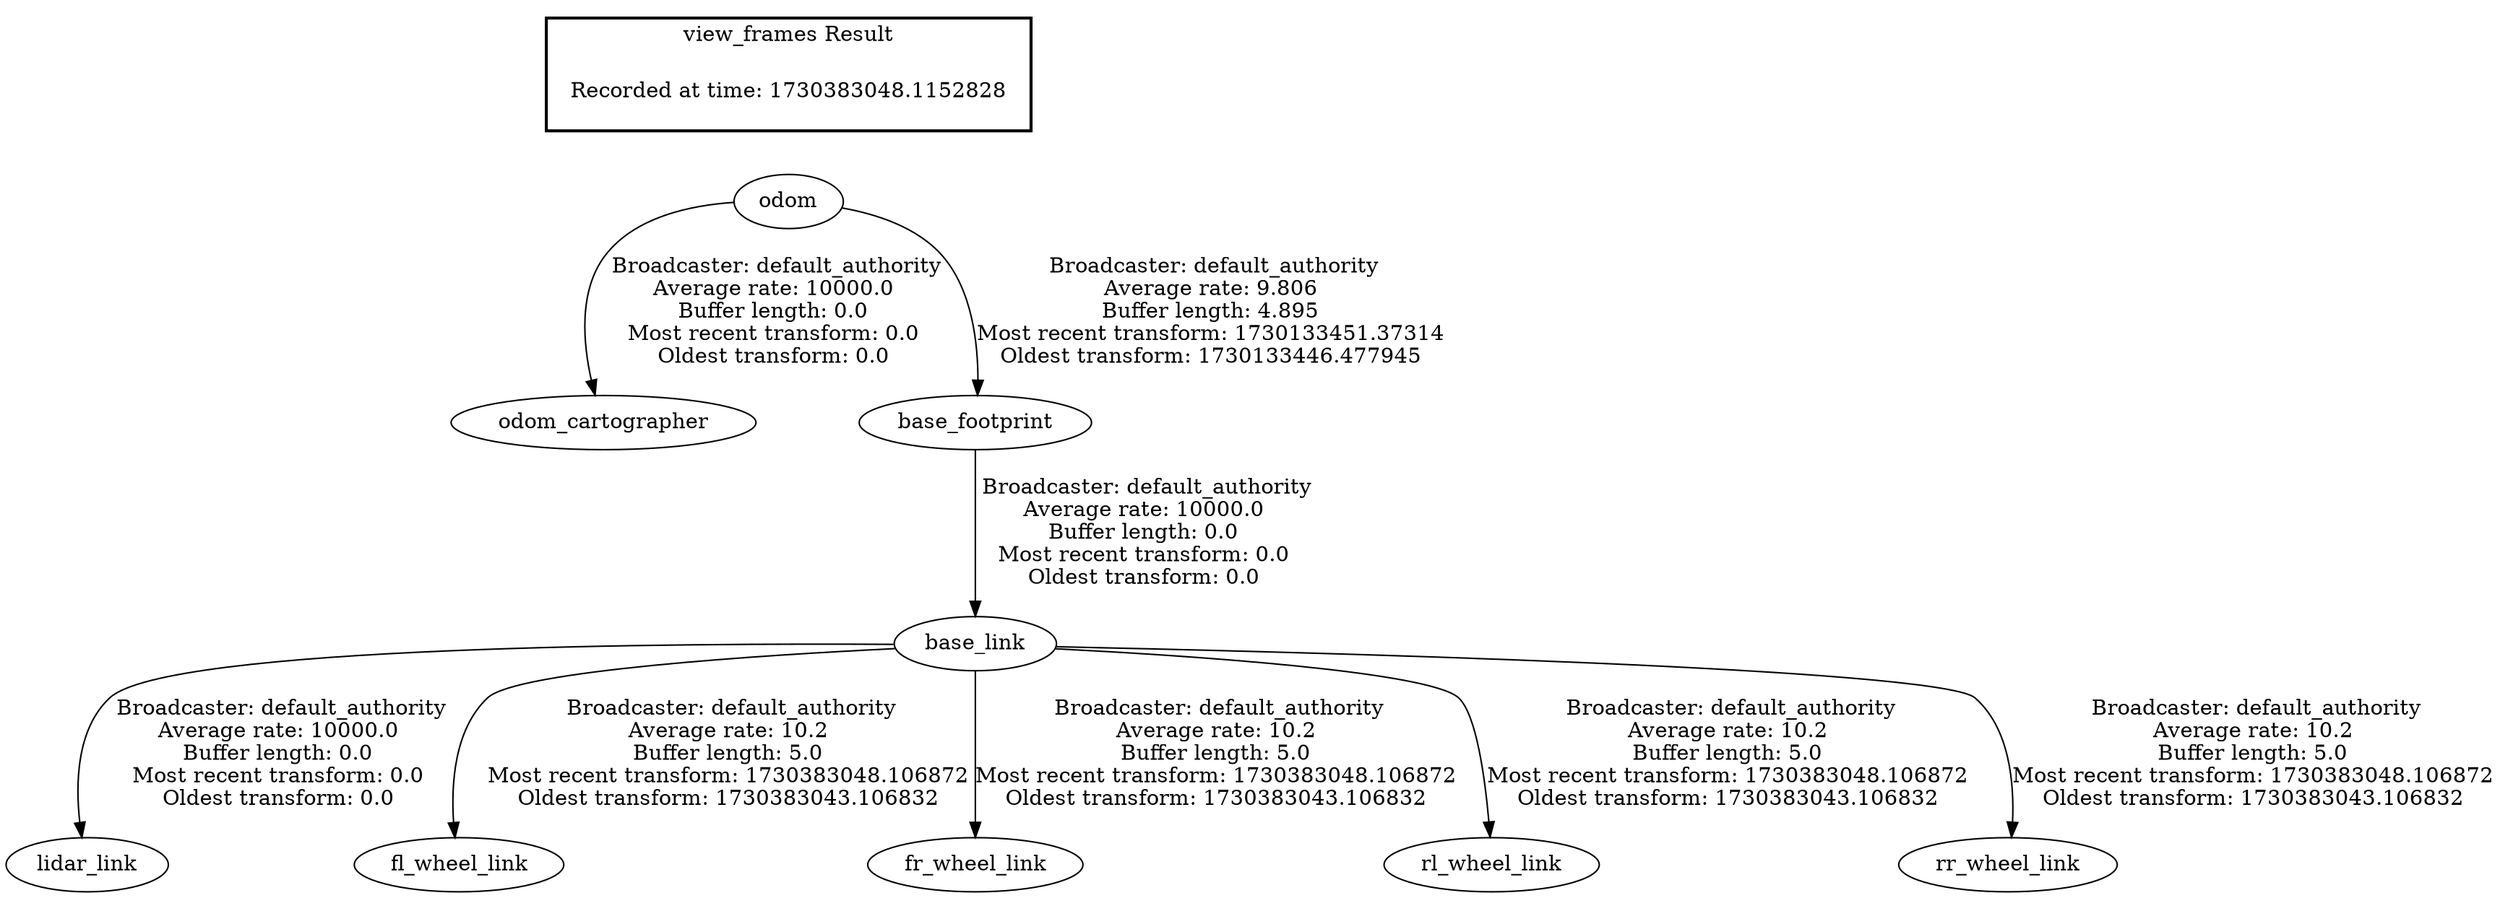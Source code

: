 digraph G {
"odom" -> "odom_cartographer"[label=" Broadcaster: default_authority\nAverage rate: 10000.0\nBuffer length: 0.0\nMost recent transform: 0.0\nOldest transform: 0.0\n"];
"base_footprint" -> "base_link"[label=" Broadcaster: default_authority\nAverage rate: 10000.0\nBuffer length: 0.0\nMost recent transform: 0.0\nOldest transform: 0.0\n"];
"odom" -> "base_footprint"[label=" Broadcaster: default_authority\nAverage rate: 9.806\nBuffer length: 4.895\nMost recent transform: 1730133451.37314\nOldest transform: 1730133446.477945\n"];
"base_link" -> "lidar_link"[label=" Broadcaster: default_authority\nAverage rate: 10000.0\nBuffer length: 0.0\nMost recent transform: 0.0\nOldest transform: 0.0\n"];
"base_link" -> "fl_wheel_link"[label=" Broadcaster: default_authority\nAverage rate: 10.2\nBuffer length: 5.0\nMost recent transform: 1730383048.106872\nOldest transform: 1730383043.106832\n"];
"base_link" -> "fr_wheel_link"[label=" Broadcaster: default_authority\nAverage rate: 10.2\nBuffer length: 5.0\nMost recent transform: 1730383048.106872\nOldest transform: 1730383043.106832\n"];
"base_link" -> "rl_wheel_link"[label=" Broadcaster: default_authority\nAverage rate: 10.2\nBuffer length: 5.0\nMost recent transform: 1730383048.106872\nOldest transform: 1730383043.106832\n"];
"base_link" -> "rr_wheel_link"[label=" Broadcaster: default_authority\nAverage rate: 10.2\nBuffer length: 5.0\nMost recent transform: 1730383048.106872\nOldest transform: 1730383043.106832\n"];
edge [style=invis];
 subgraph cluster_legend { style=bold; color=black; label ="view_frames Result";
"Recorded at time: 1730383048.1152828"[ shape=plaintext ] ;
}->"odom";
}